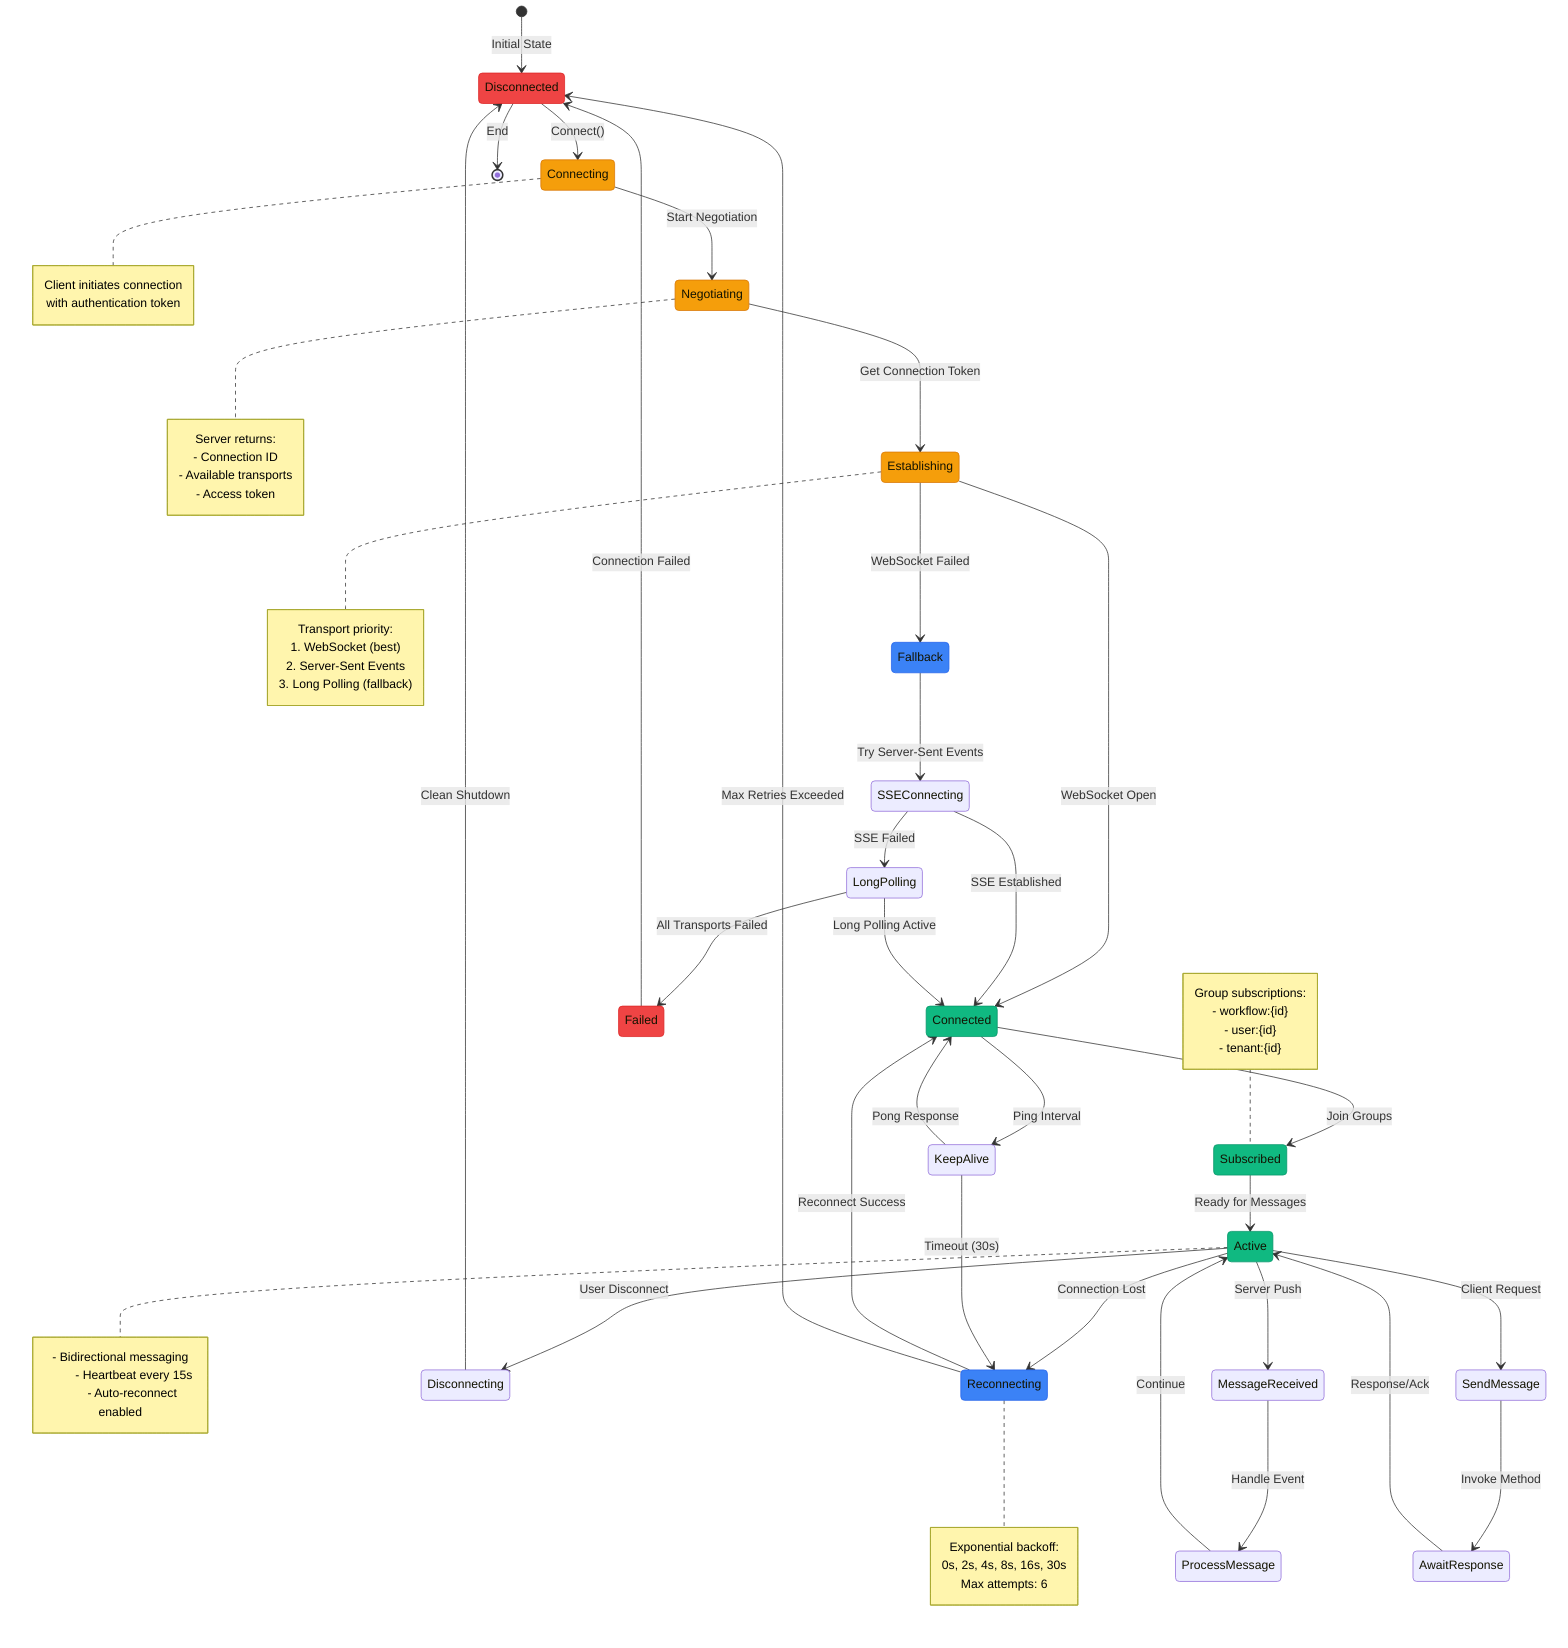 %% SignalR Connection Lifecycle Management
%% Complete lifecycle of SignalR connections from establishment to termination
%% Version: 1.0
%% Last Updated: 2025-10-15
%% Related Docs: /guides/developer/signalr-integration, /api/realtime-events

stateDiagram-v2
    [*] --> Disconnected: Initial State

    Disconnected --> Connecting: Connect()
    Connecting --> Negotiating: Start Negotiation
    Negotiating --> Establishing: Get Connection Token

    Establishing --> Connected: WebSocket Open
    Establishing --> Fallback: WebSocket Failed

    Fallback --> SSEConnecting: Try Server-Sent Events
    SSEConnecting --> Connected: SSE Established
    SSEConnecting --> LongPolling: SSE Failed

    LongPolling --> Connected: Long Polling Active
    LongPolling --> Failed: All Transports Failed

    Connected --> Subscribed: Join Groups
    Subscribed --> Active: Ready for Messages

    Active --> Reconnecting: Connection Lost
    Active --> Disconnecting: User Disconnect

    Reconnecting --> Connected: Reconnect Success
    Reconnecting --> Disconnected: Max Retries Exceeded

    Disconnecting --> Disconnected: Clean Shutdown
    Failed --> Disconnected: Connection Failed

    Disconnected --> [*]: End

    note right of Connecting
        Client initiates connection
        with authentication token
    end note

    note right of Negotiating
        Server returns:
        - Connection ID
        - Available transports
        - Access token
    end note

    note right of Establishing
        Transport priority:
        1. WebSocket (best)
        2. Server-Sent Events
        3. Long Polling (fallback)
    end note

    note right of Active
        - Bidirectional messaging
        - Heartbeat every 15s
        - Auto-reconnect enabled
    end note

    note right of Reconnecting
        Exponential backoff:
        0s, 2s, 4s, 8s, 16s, 30s
        Max attempts: 6
    end note

    note left of Subscribed
        Group subscriptions:
        - workflow:{id}
        - user:{id}
        - tenant:{id}
    end note

    Connected --> KeepAlive: Ping Interval
    KeepAlive --> Connected: Pong Response
    KeepAlive --> Reconnecting: Timeout (30s)

    Active --> MessageReceived: Server Push
    MessageReceived --> ProcessMessage: Handle Event
    ProcessMessage --> Active: Continue

    Active --> SendMessage: Client Request
    SendMessage --> AwaitResponse: Invoke Method
    AwaitResponse --> Active: Response/Ack

    classDef connecting fill:#f59e0b,stroke:#d97706
    classDef connected fill:#10b981,stroke:#059669
    classDef error fill:#ef4444,stroke:#dc2626
    classDef active fill:#3b82f6,stroke:#2563eb

    class Connecting,Negotiating,Establishing connecting
    class Connected,Subscribed,Active connected
    class Failed,Disconnected error
    class Reconnecting,Fallback active